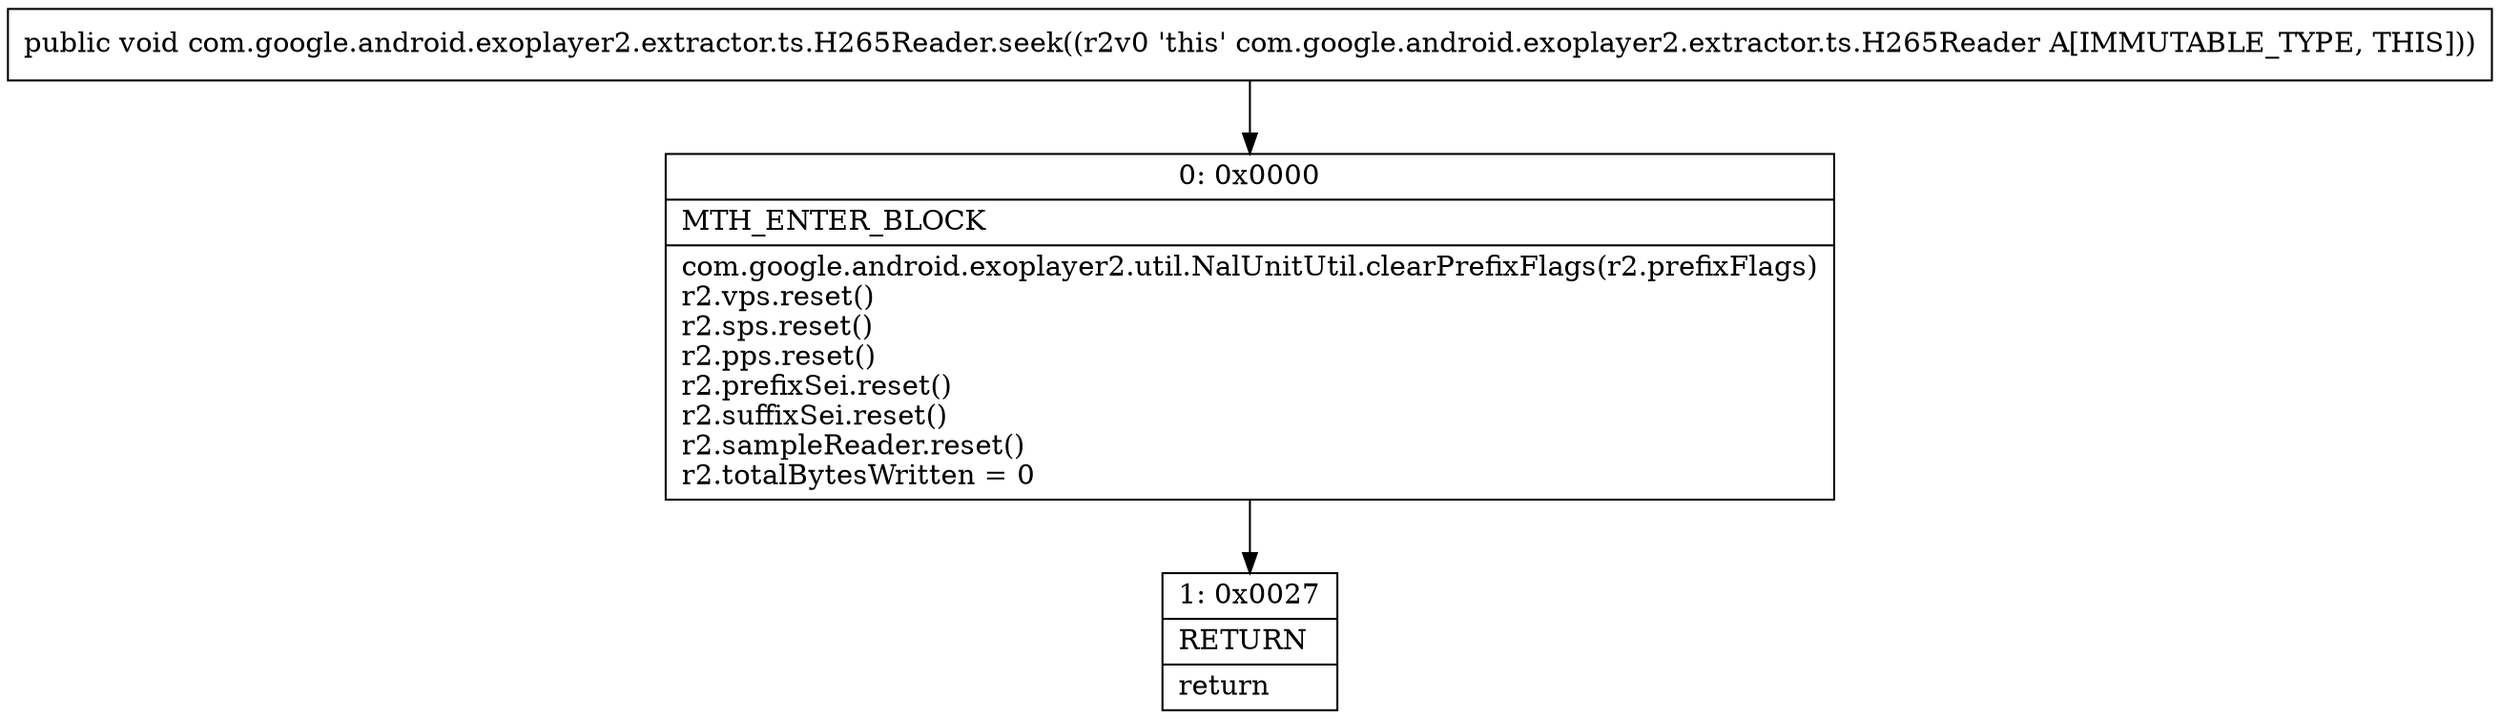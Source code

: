 digraph "CFG forcom.google.android.exoplayer2.extractor.ts.H265Reader.seek()V" {
Node_0 [shape=record,label="{0\:\ 0x0000|MTH_ENTER_BLOCK\l|com.google.android.exoplayer2.util.NalUnitUtil.clearPrefixFlags(r2.prefixFlags)\lr2.vps.reset()\lr2.sps.reset()\lr2.pps.reset()\lr2.prefixSei.reset()\lr2.suffixSei.reset()\lr2.sampleReader.reset()\lr2.totalBytesWritten = 0\l}"];
Node_1 [shape=record,label="{1\:\ 0x0027|RETURN\l|return\l}"];
MethodNode[shape=record,label="{public void com.google.android.exoplayer2.extractor.ts.H265Reader.seek((r2v0 'this' com.google.android.exoplayer2.extractor.ts.H265Reader A[IMMUTABLE_TYPE, THIS])) }"];
MethodNode -> Node_0;
Node_0 -> Node_1;
}

